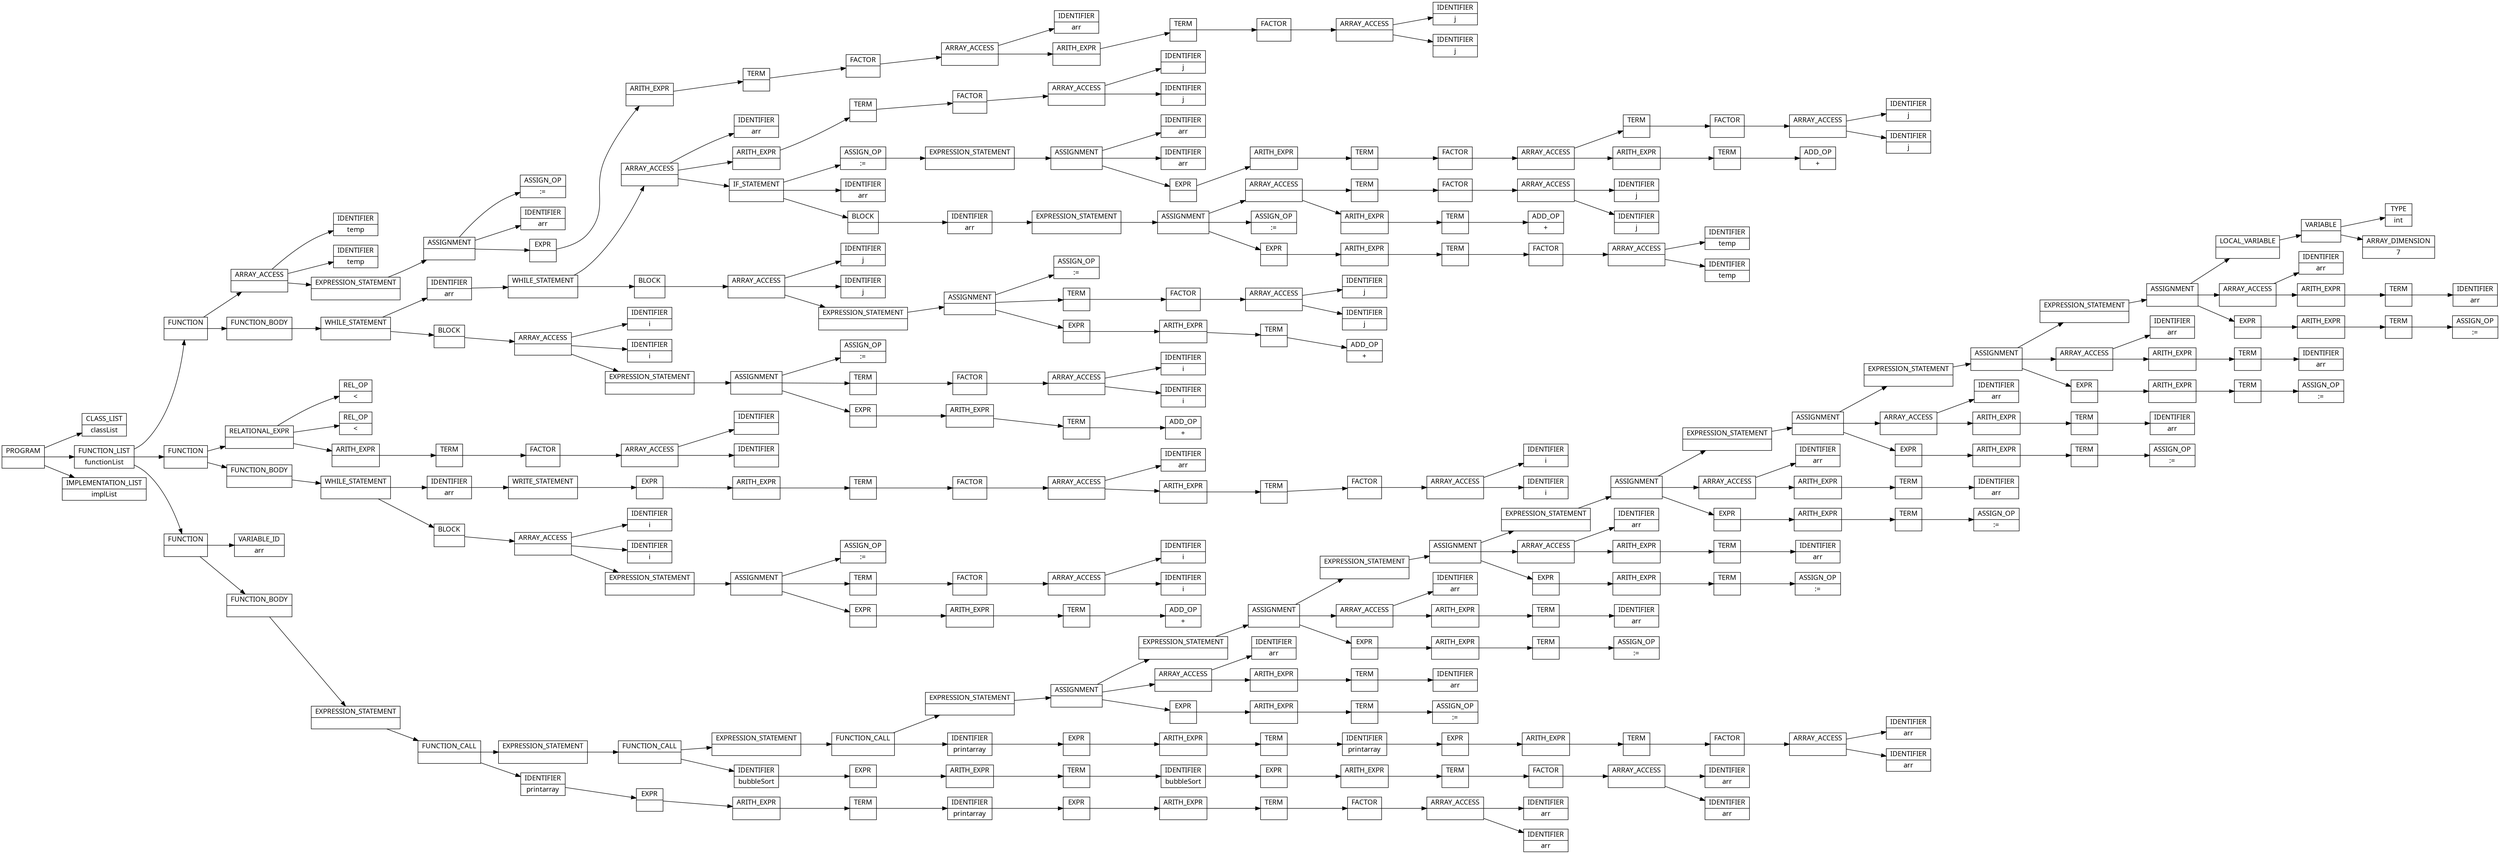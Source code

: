 digraph AST {
  node [shape=record];
    node [fontname=Sans];charset="UTF-8" splines=true splines=spline rankdir =LR
  node3 [label="PROGRAM | \ "];
  node2 [label="CLASS_LIST | \classList "];
  node1 [label="FUNCTION_LIST | \functionList "];
  node242 [label="FUNCTION | \ "];
  node140 [label="ARRAY_ACCESS | \ "];
  node138 [label="IDENTIFIER | \temp "];
  node139 [label="IDENTIFIER | \temp "];
  node156 [label="EXPRESSION_STATEMENT | \ "];
  node155 [label="ASSIGNMENT | \ "];
  node141 [label="ASSIGN_OP | \:= "];
  node142 [label="IDENTIFIER | \arr "];
  node154 [label="EXPR | \ "];
  node153 [label="ARITH_EXPR | \ "];
  node152 [label="TERM | \ "];
  node151 [label="FACTOR | \ "];
  node150 [label="ARRAY_ACCESS | \ "];
  node143 [label="IDENTIFIER | \arr "];
  node149 [label="ARITH_EXPR | \ "];
  node148 [label="TERM | \ "];
  node147 [label="FACTOR | \ "];
  node146 [label="ARRAY_ACCESS | \ "];
  node144 [label="IDENTIFIER | \j "];
  node145 [label="IDENTIFIER | \j "];
  node241 [label="FUNCTION_BODY | \ "];
  node240 [label="WHILE_STATEMENT | \ "];
  node157 [label="IDENTIFIER | \arr "];
  node223 [label="WHILE_STATEMENT | \ "];
  node165 [label="ARRAY_ACCESS | \ "];
  node158 [label="IDENTIFIER | \arr "];
  node164 [label="ARITH_EXPR | \ "];
  node163 [label="TERM | \ "];
  node162 [label="FACTOR | \ "];
  node161 [label="ARRAY_ACCESS | \ "];
  node159 [label="IDENTIFIER | \j "];
  node160 [label="IDENTIFIER | \j "];
  node206 [label="IF_STATEMENT | \ "];
  node166 [label="ASSIGN_OP | \:= "];
  node183 [label="EXPRESSION_STATEMENT | \ "];
  node182 [label="ASSIGNMENT | \ "];
  node167 [label="IDENTIFIER | \arr "];
  node168 [label="IDENTIFIER | \arr "];
  node181 [label="EXPR | \ "];
  node180 [label="ARITH_EXPR | \ "];
  node179 [label="TERM | \ "];
  node178 [label="FACTOR | \ "];
  node177 [label="ARRAY_ACCESS | \ "];
  node173 [label="TERM | \ "];
  node172 [label="FACTOR | \ "];
  node171 [label="ARRAY_ACCESS | \ "];
  node169 [label="IDENTIFIER | \j "];
  node170 [label="IDENTIFIER | \j "];
  node176 [label="ARITH_EXPR | \ "];
  node175 [label="TERM | \ "];
  node174 [label="ADD_OP | \+ "];
  node184 [label="IDENTIFIER | \arr "];
  node205 [label="BLOCK | \ "];
  node185 [label="IDENTIFIER | \arr "];
  node204 [label="EXPRESSION_STATEMENT | \ "];
  node203 [label="ASSIGNMENT | \ "];
  node194 [label="ARRAY_ACCESS | \ "];
  node190 [label="TERM | \ "];
  node189 [label="FACTOR | \ "];
  node188 [label="ARRAY_ACCESS | \ "];
  node186 [label="IDENTIFIER | \j "];
  node187 [label="IDENTIFIER | \j "];
  node193 [label="ARITH_EXPR | \ "];
  node192 [label="TERM | \ "];
  node191 [label="ADD_OP | \+ "];
  node195 [label="ASSIGN_OP | \:= "];
  node202 [label="EXPR | \ "];
  node201 [label="ARITH_EXPR | \ "];
  node200 [label="TERM | \ "];
  node199 [label="FACTOR | \ "];
  node198 [label="ARRAY_ACCESS | \ "];
  node196 [label="IDENTIFIER | \temp "];
  node197 [label="IDENTIFIER | \temp "];
  node222 [label="BLOCK | \ "];
  node209 [label="ARRAY_ACCESS | \ "];
  node207 [label="IDENTIFIER | \j "];
  node208 [label="IDENTIFIER | \j "];
  node221 [label="EXPRESSION_STATEMENT | \ "];
  node220 [label="ASSIGNMENT | \ "];
  node210 [label="ASSIGN_OP | \:= "];
  node215 [label="TERM | \ "];
  node214 [label="FACTOR | \ "];
  node213 [label="ARRAY_ACCESS | \ "];
  node211 [label="IDENTIFIER | \j "];
  node212 [label="IDENTIFIER | \j "];
  node219 [label="EXPR | \ "];
  node218 [label="ARITH_EXPR | \ "];
  node217 [label="TERM | \ "];
  node216 [label="ADD_OP | \+ "];
  node239 [label="BLOCK | \ "];
  node226 [label="ARRAY_ACCESS | \ "];
  node224 [label="IDENTIFIER | \i "];
  node225 [label="IDENTIFIER | \i "];
  node238 [label="EXPRESSION_STATEMENT | \ "];
  node237 [label="ASSIGNMENT | \ "];
  node227 [label="ASSIGN_OP | \:= "];
  node232 [label="TERM | \ "];
  node231 [label="FACTOR | \ "];
  node230 [label="ARRAY_ACCESS | \ "];
  node228 [label="IDENTIFIER | \i "];
  node229 [label="IDENTIFIER | \i "];
  node236 [label="EXPR | \ "];
  node235 [label="ARITH_EXPR | \ "];
  node234 [label="TERM | \ "];
  node233 [label="ADD_OP | \+ "];
  node329 [label="FUNCTION | \ "];
  node296 [label="RELATIONAL_EXPR | \ "];
  node288 [label="REL_OP | \< "];
  node289 [label="REL_OP | \< "];
  node295 [label="ARITH_EXPR | \ "];
  node294 [label="TERM | \ "];
  node293 [label="FACTOR | \ "];
  node292 [label="ARRAY_ACCESS | \ "];
  node290 [label="IDENTIFIER | \n "];
  node291 [label="IDENTIFIER | \n "];
  node328 [label="FUNCTION_BODY | \ "];
  node327 [label="WHILE_STATEMENT | \ "];
  node297 [label="IDENTIFIER | \arr "];
  node310 [label="WRITE_STATEMENT | \ "];
  node309 [label="EXPR | \ "];
  node308 [label="ARITH_EXPR | \ "];
  node307 [label="TERM | \ "];
  node306 [label="FACTOR | \ "];
  node305 [label="ARRAY_ACCESS | \ "];
  node298 [label="IDENTIFIER | \arr "];
  node304 [label="ARITH_EXPR | \ "];
  node303 [label="TERM | \ "];
  node302 [label="FACTOR | \ "];
  node301 [label="ARRAY_ACCESS | \ "];
  node299 [label="IDENTIFIER | \i "];
  node300 [label="IDENTIFIER | \i "];
  node326 [label="BLOCK | \ "];
  node313 [label="ARRAY_ACCESS | \ "];
  node311 [label="IDENTIFIER | \i "];
  node312 [label="IDENTIFIER | \i "];
  node325 [label="EXPRESSION_STATEMENT | \ "];
  node324 [label="ASSIGNMENT | \ "];
  node314 [label="ASSIGN_OP | \:= "];
  node319 [label="TERM | \ "];
  node318 [label="FACTOR | \ "];
  node317 [label="ARRAY_ACCESS | \ "];
  node315 [label="IDENTIFIER | \i "];
  node316 [label="IDENTIFIER | \i "];
  node323 [label="EXPR | \ "];
  node322 [label="ARITH_EXPR | \ "];
  node321 [label="TERM | \ "];
  node320 [label="ADD_OP | \+ "];
  node459 [label="FUNCTION | \ "];
  node334 [label="VARIABLE_ID | \arr "];
  node458 [label="FUNCTION_BODY | \ "];
  node457 [label="EXPRESSION_STATEMENT | \ "];
  node456 [label="FUNCTION_CALL | \ "];
  node443 [label="EXPRESSION_STATEMENT | \ "];
  node442 [label="FUNCTION_CALL | \ "];
  node429 [label="EXPRESSION_STATEMENT | \ "];
  node428 [label="FUNCTION_CALL | \ "];
  node415 [label="EXPRESSION_STATEMENT | \ "];
  node414 [label="ASSIGNMENT | \ "];
  node404 [label="EXPRESSION_STATEMENT | \ "];
  node403 [label="ASSIGNMENT | \ "];
  node393 [label="EXPRESSION_STATEMENT | \ "];
  node392 [label="ASSIGNMENT | \ "];
  node382 [label="EXPRESSION_STATEMENT | \ "];
  node381 [label="ASSIGNMENT | \ "];
  node371 [label="EXPRESSION_STATEMENT | \ "];
  node370 [label="ASSIGNMENT | \ "];
  node360 [label="EXPRESSION_STATEMENT | \ "];
  node359 [label="ASSIGNMENT | \ "];
  node349 [label="EXPRESSION_STATEMENT | \ "];
  node348 [label="ASSIGNMENT | \ "];
  node338 [label="LOCAL_VARIABLE | \ "];
  node337 [label="VARIABLE | \ "];
  node335 [label="TYPE | \int "];
  node336 [label="ARRAY_DIMENSION | \7 "];
  node343 [label="ARRAY_ACCESS | \ "];
  node339 [label="IDENTIFIER | \arr "];
  node342 [label="ARITH_EXPR | \ "];
  node341 [label="TERM | \ "];
  node340 [label="IDENTIFIER | \arr "];
  node347 [label="EXPR | \ "];
  node346 [label="ARITH_EXPR | \ "];
  node345 [label="TERM | \ "];
  node344 [label="ASSIGN_OP | \:= "];
  node354 [label="ARRAY_ACCESS | \ "];
  node350 [label="IDENTIFIER | \arr "];
  node353 [label="ARITH_EXPR | \ "];
  node352 [label="TERM | \ "];
  node351 [label="IDENTIFIER | \arr "];
  node358 [label="EXPR | \ "];
  node357 [label="ARITH_EXPR | \ "];
  node356 [label="TERM | \ "];
  node355 [label="ASSIGN_OP | \:= "];
  node365 [label="ARRAY_ACCESS | \ "];
  node361 [label="IDENTIFIER | \arr "];
  node364 [label="ARITH_EXPR | \ "];
  node363 [label="TERM | \ "];
  node362 [label="IDENTIFIER | \arr "];
  node369 [label="EXPR | \ "];
  node368 [label="ARITH_EXPR | \ "];
  node367 [label="TERM | \ "];
  node366 [label="ASSIGN_OP | \:= "];
  node376 [label="ARRAY_ACCESS | \ "];
  node372 [label="IDENTIFIER | \arr "];
  node375 [label="ARITH_EXPR | \ "];
  node374 [label="TERM | \ "];
  node373 [label="IDENTIFIER | \arr "];
  node380 [label="EXPR | \ "];
  node379 [label="ARITH_EXPR | \ "];
  node378 [label="TERM | \ "];
  node377 [label="ASSIGN_OP | \:= "];
  node387 [label="ARRAY_ACCESS | \ "];
  node383 [label="IDENTIFIER | \arr "];
  node386 [label="ARITH_EXPR | \ "];
  node385 [label="TERM | \ "];
  node384 [label="IDENTIFIER | \arr "];
  node391 [label="EXPR | \ "];
  node390 [label="ARITH_EXPR | \ "];
  node389 [label="TERM | \ "];
  node388 [label="ASSIGN_OP | \:= "];
  node398 [label="ARRAY_ACCESS | \ "];
  node394 [label="IDENTIFIER | \arr "];
  node397 [label="ARITH_EXPR | \ "];
  node396 [label="TERM | \ "];
  node395 [label="IDENTIFIER | \arr "];
  node402 [label="EXPR | \ "];
  node401 [label="ARITH_EXPR | \ "];
  node400 [label="TERM | \ "];
  node399 [label="ASSIGN_OP | \:= "];
  node409 [label="ARRAY_ACCESS | \ "];
  node405 [label="IDENTIFIER | \arr "];
  node408 [label="ARITH_EXPR | \ "];
  node407 [label="TERM | \ "];
  node406 [label="IDENTIFIER | \arr "];
  node413 [label="EXPR | \ "];
  node412 [label="ARITH_EXPR | \ "];
  node411 [label="TERM | \ "];
  node410 [label="ASSIGN_OP | \:= "];
  node416 [label="IDENTIFIER | \printarray "];
  node427 [label="EXPR | \ "];
  node426 [label="ARITH_EXPR | \ "];
  node425 [label="TERM | \ "];
  node417 [label="IDENTIFIER | \printarray "];
  node424 [label="EXPR | \ "];
  node423 [label="ARITH_EXPR | \ "];
  node422 [label="TERM | \ "];
  node421 [label="FACTOR | \ "];
  node420 [label="ARRAY_ACCESS | \ "];
  node418 [label="IDENTIFIER | \arr "];
  node419 [label="IDENTIFIER | \arr "];
  node430 [label="IDENTIFIER | \bubbleSort "];
  node441 [label="EXPR | \ "];
  node440 [label="ARITH_EXPR | \ "];
  node439 [label="TERM | \ "];
  node431 [label="IDENTIFIER | \bubbleSort "];
  node438 [label="EXPR | \ "];
  node437 [label="ARITH_EXPR | \ "];
  node436 [label="TERM | \ "];
  node435 [label="FACTOR | \ "];
  node434 [label="ARRAY_ACCESS | \ "];
  node432 [label="IDENTIFIER | \arr "];
  node433 [label="IDENTIFIER | \arr "];
  node444 [label="IDENTIFIER | \printarray "];
  node455 [label="EXPR | \ "];
  node454 [label="ARITH_EXPR | \ "];
  node453 [label="TERM | \ "];
  node445 [label="IDENTIFIER | \printarray "];
  node452 [label="EXPR | \ "];
  node451 [label="ARITH_EXPR | \ "];
  node450 [label="TERM | \ "];
  node449 [label="FACTOR | \ "];
  node448 [label="ARRAY_ACCESS | \ "];
  node446 [label="IDENTIFIER | \arr "];
  node447 [label="IDENTIFIER | \arr "];
  node0 [label="IMPLEMENTATION_LIST | \implList "];
  node3 -> node2;
  node3 -> node1;
  node1 -> node242;
  node242 -> node140;
  node140 -> node138;
  node140 -> node139;
  node140 -> node156;
  node156 -> node155;
  node155 -> node141;
  node155 -> node142;
  node155 -> node154;
  node154 -> node153;
  node153 -> node152;
  node152 -> node151;
  node151 -> node150;
  node150 -> node143;
  node150 -> node149;
  node149 -> node148;
  node148 -> node147;
  node147 -> node146;
  node146 -> node144;
  node146 -> node145;
  node242 -> node241;
  node241 -> node240;
  node240 -> node157;
  node157 -> node223;
  node223 -> node165;
  node165 -> node158;
  node165 -> node164;
  node164 -> node163;
  node163 -> node162;
  node162 -> node161;
  node161 -> node159;
  node161 -> node160;
  node165 -> node206;
  node206 -> node166;
  node166 -> node183;
  node183 -> node182;
  node182 -> node167;
  node182 -> node168;
  node182 -> node181;
  node181 -> node180;
  node180 -> node179;
  node179 -> node178;
  node178 -> node177;
  node177 -> node173;
  node173 -> node172;
  node172 -> node171;
  node171 -> node169;
  node171 -> node170;
  node177 -> node176;
  node176 -> node175;
  node175 -> node174;
  node206 -> node184;
  node206 -> node205;
  node205 -> node185;
  node185 -> node204;
  node204 -> node203;
  node203 -> node194;
  node194 -> node190;
  node190 -> node189;
  node189 -> node188;
  node188 -> node186;
  node188 -> node187;
  node194 -> node193;
  node193 -> node192;
  node192 -> node191;
  node203 -> node195;
  node203 -> node202;
  node202 -> node201;
  node201 -> node200;
  node200 -> node199;
  node199 -> node198;
  node198 -> node196;
  node198 -> node197;
  node223 -> node222;
  node222 -> node209;
  node209 -> node207;
  node209 -> node208;
  node209 -> node221;
  node221 -> node220;
  node220 -> node210;
  node220 -> node215;
  node215 -> node214;
  node214 -> node213;
  node213 -> node211;
  node213 -> node212;
  node220 -> node219;
  node219 -> node218;
  node218 -> node217;
  node217 -> node216;
  node240 -> node239;
  node239 -> node226;
  node226 -> node224;
  node226 -> node225;
  node226 -> node238;
  node238 -> node237;
  node237 -> node227;
  node237 -> node232;
  node232 -> node231;
  node231 -> node230;
  node230 -> node228;
  node230 -> node229;
  node237 -> node236;
  node236 -> node235;
  node235 -> node234;
  node234 -> node233;
  node1 -> node329;
  node329 -> node296;
  node296 -> node288;
  node296 -> node289;
  node296 -> node295;
  node295 -> node294;
  node294 -> node293;
  node293 -> node292;
  node292 -> node290;
  node292 -> node291;
  node329 -> node328;
  node328 -> node327;
  node327 -> node297;
  node297 -> node310;
  node310 -> node309;
  node309 -> node308;
  node308 -> node307;
  node307 -> node306;
  node306 -> node305;
  node305 -> node298;
  node305 -> node304;
  node304 -> node303;
  node303 -> node302;
  node302 -> node301;
  node301 -> node299;
  node301 -> node300;
  node327 -> node326;
  node326 -> node313;
  node313 -> node311;
  node313 -> node312;
  node313 -> node325;
  node325 -> node324;
  node324 -> node314;
  node324 -> node319;
  node319 -> node318;
  node318 -> node317;
  node317 -> node315;
  node317 -> node316;
  node324 -> node323;
  node323 -> node322;
  node322 -> node321;
  node321 -> node320;
  node1 -> node459;
  node459 -> node334;
  node459 -> node458;
  node458 -> node457;
  node457 -> node456;
  node456 -> node443;
  node443 -> node442;
  node442 -> node429;
  node429 -> node428;
  node428 -> node415;
  node415 -> node414;
  node414 -> node404;
  node404 -> node403;
  node403 -> node393;
  node393 -> node392;
  node392 -> node382;
  node382 -> node381;
  node381 -> node371;
  node371 -> node370;
  node370 -> node360;
  node360 -> node359;
  node359 -> node349;
  node349 -> node348;
  node348 -> node338;
  node338 -> node337;
  node337 -> node335;
  node337 -> node336;
  node348 -> node343;
  node343 -> node339;
  node343 -> node342;
  node342 -> node341;
  node341 -> node340;
  node348 -> node347;
  node347 -> node346;
  node346 -> node345;
  node345 -> node344;
  node359 -> node354;
  node354 -> node350;
  node354 -> node353;
  node353 -> node352;
  node352 -> node351;
  node359 -> node358;
  node358 -> node357;
  node357 -> node356;
  node356 -> node355;
  node370 -> node365;
  node365 -> node361;
  node365 -> node364;
  node364 -> node363;
  node363 -> node362;
  node370 -> node369;
  node369 -> node368;
  node368 -> node367;
  node367 -> node366;
  node381 -> node376;
  node376 -> node372;
  node376 -> node375;
  node375 -> node374;
  node374 -> node373;
  node381 -> node380;
  node380 -> node379;
  node379 -> node378;
  node378 -> node377;
  node392 -> node387;
  node387 -> node383;
  node387 -> node386;
  node386 -> node385;
  node385 -> node384;
  node392 -> node391;
  node391 -> node390;
  node390 -> node389;
  node389 -> node388;
  node403 -> node398;
  node398 -> node394;
  node398 -> node397;
  node397 -> node396;
  node396 -> node395;
  node403 -> node402;
  node402 -> node401;
  node401 -> node400;
  node400 -> node399;
  node414 -> node409;
  node409 -> node405;
  node409 -> node408;
  node408 -> node407;
  node407 -> node406;
  node414 -> node413;
  node413 -> node412;
  node412 -> node411;
  node411 -> node410;
  node428 -> node416;
  node416 -> node427;
  node427 -> node426;
  node426 -> node425;
  node425 -> node417;
  node417 -> node424;
  node424 -> node423;
  node423 -> node422;
  node422 -> node421;
  node421 -> node420;
  node420 -> node418;
  node420 -> node419;
  node442 -> node430;
  node430 -> node441;
  node441 -> node440;
  node440 -> node439;
  node439 -> node431;
  node431 -> node438;
  node438 -> node437;
  node437 -> node436;
  node436 -> node435;
  node435 -> node434;
  node434 -> node432;
  node434 -> node433;
  node456 -> node444;
  node444 -> node455;
  node455 -> node454;
  node454 -> node453;
  node453 -> node445;
  node445 -> node452;
  node452 -> node451;
  node451 -> node450;
  node450 -> node449;
  node449 -> node448;
  node448 -> node446;
  node448 -> node447;
  node3 -> node0;
}
